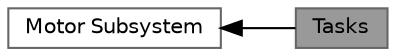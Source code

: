 digraph "Tasks"
{
 // LATEX_PDF_SIZE
  bgcolor="transparent";
  edge [fontname=Helvetica,fontsize=10,labelfontname=Helvetica,labelfontsize=10];
  node [fontname=Helvetica,fontsize=10,shape=box,height=0.2,width=0.4];
  rankdir=LR;
  Node1 [id="Node000001",label="Tasks",height=0.2,width=0.4,color="gray40", fillcolor="grey60", style="filled", fontcolor="black",tooltip=" "];
  Node2 [id="Node000002",label="Motor Subsystem",height=0.2,width=0.4,color="grey40", fillcolor="white", style="filled",URL="$group__motor.html",tooltip=" "];
  Node2->Node1 [shape=plaintext, dir="back", style="solid"];
}
